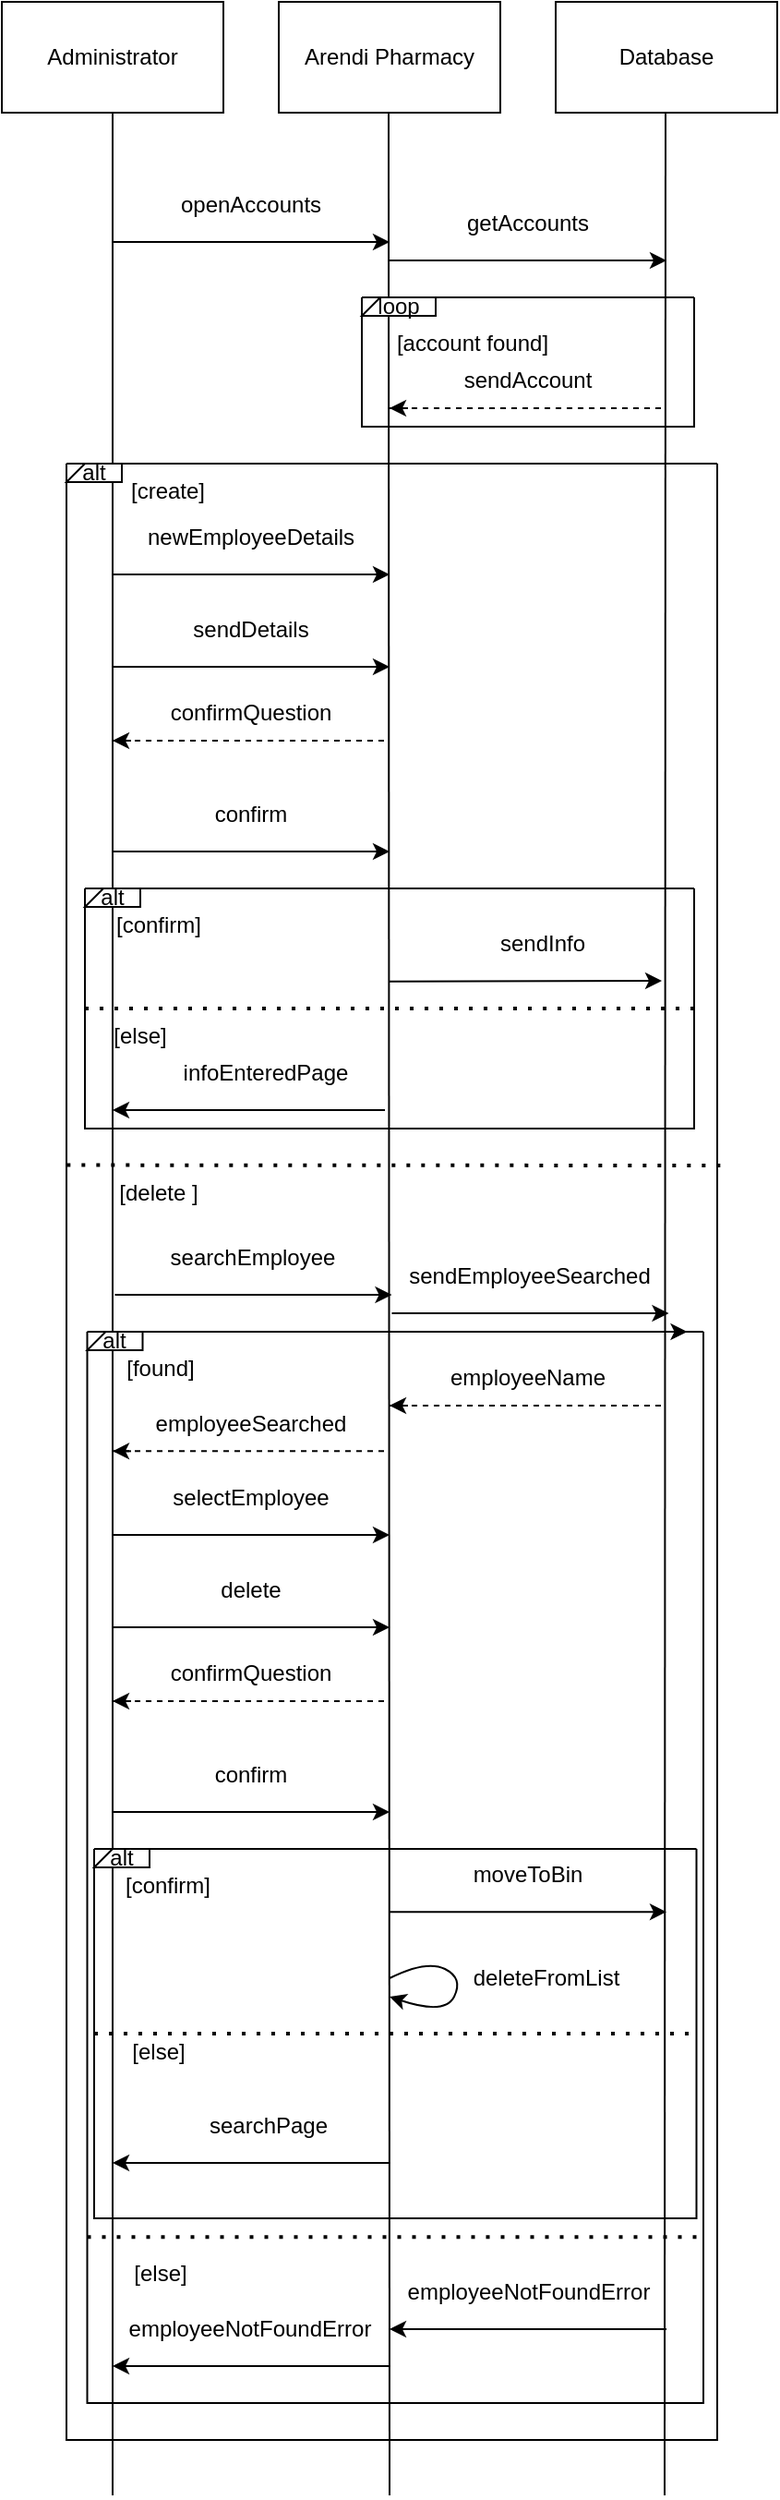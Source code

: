<mxfile version="18.1.1" type="device"><diagram id="rlIt--FUWBnBZ7xzIXau" name="Page-1"><mxGraphModel dx="1085" dy="531" grid="1" gridSize="10" guides="1" tooltips="1" connect="1" arrows="1" fold="1" page="1" pageScale="1" pageWidth="850" pageHeight="1100" math="0" shadow="0"><root><mxCell id="0"/><mxCell id="1" parent="0"/><mxCell id="byEiV3nhzOt3-809bPpo-1" value="Administrator" style="rounded=0;whiteSpace=wrap;html=1;" vertex="1" parent="1"><mxGeometry x="10" y="30" width="120" height="60" as="geometry"/></mxCell><mxCell id="byEiV3nhzOt3-809bPpo-2" value="Arendi Pharmacy" style="rounded=0;whiteSpace=wrap;html=1;" vertex="1" parent="1"><mxGeometry x="160" y="30" width="120" height="60" as="geometry"/></mxCell><mxCell id="byEiV3nhzOt3-809bPpo-3" value="Database" style="rounded=0;whiteSpace=wrap;html=1;" vertex="1" parent="1"><mxGeometry x="310" y="30" width="120" height="60" as="geometry"/></mxCell><mxCell id="byEiV3nhzOt3-809bPpo-4" value="" style="endArrow=none;html=1;rounded=0;entryX=0.5;entryY=1;entryDx=0;entryDy=0;" edge="1" parent="1" target="byEiV3nhzOt3-809bPpo-1"><mxGeometry width="50" height="50" relative="1" as="geometry"><mxPoint x="70" y="1380" as="sourcePoint"/><mxPoint x="450" y="230" as="targetPoint"/></mxGeometry></mxCell><mxCell id="byEiV3nhzOt3-809bPpo-5" value="" style="endArrow=none;html=1;rounded=0;entryX=0.5;entryY=1;entryDx=0;entryDy=0;" edge="1" parent="1"><mxGeometry width="50" height="50" relative="1" as="geometry"><mxPoint x="220" y="1380" as="sourcePoint"/><mxPoint x="219.5" y="90" as="targetPoint"/></mxGeometry></mxCell><mxCell id="byEiV3nhzOt3-809bPpo-6" value="" style="endArrow=none;html=1;rounded=0;entryX=0.5;entryY=1;entryDx=0;entryDy=0;" edge="1" parent="1"><mxGeometry width="50" height="50" relative="1" as="geometry"><mxPoint x="369" y="1380" as="sourcePoint"/><mxPoint x="369.5" y="90" as="targetPoint"/></mxGeometry></mxCell><mxCell id="byEiV3nhzOt3-809bPpo-7" value="" style="endArrow=classic;html=1;rounded=0;" edge="1" parent="1"><mxGeometry width="50" height="50" relative="1" as="geometry"><mxPoint x="70" y="160" as="sourcePoint"/><mxPoint x="220" y="160" as="targetPoint"/></mxGeometry></mxCell><mxCell id="byEiV3nhzOt3-809bPpo-9" value="openAccounts" style="text;html=1;strokeColor=none;fillColor=none;align=center;verticalAlign=middle;whiteSpace=wrap;rounded=0;" vertex="1" parent="1"><mxGeometry x="80" y="120" width="130" height="40" as="geometry"/></mxCell><mxCell id="byEiV3nhzOt3-809bPpo-11" value="" style="endArrow=classic;html=1;rounded=0;" edge="1" parent="1"><mxGeometry width="50" height="50" relative="1" as="geometry"><mxPoint x="220" y="170" as="sourcePoint"/><mxPoint x="370" y="170" as="targetPoint"/></mxGeometry></mxCell><mxCell id="byEiV3nhzOt3-809bPpo-12" value="getAccounts" style="text;html=1;strokeColor=none;fillColor=none;align=center;verticalAlign=middle;whiteSpace=wrap;rounded=0;" vertex="1" parent="1"><mxGeometry x="230" y="130" width="130" height="40" as="geometry"/></mxCell><mxCell id="byEiV3nhzOt3-809bPpo-13" value="" style="swimlane;startSize=0;" vertex="1" parent="1"><mxGeometry x="45" y="280" width="352.5" height="1070" as="geometry"><mxRectangle x="50" y="190" width="50" height="40" as="alternateBounds"/></mxGeometry></mxCell><mxCell id="byEiV3nhzOt3-809bPpo-16" value="alt" style="shape=card;whiteSpace=wrap;html=1;" vertex="1" parent="byEiV3nhzOt3-809bPpo-13"><mxGeometry width="30" height="10" as="geometry"/></mxCell><mxCell id="byEiV3nhzOt3-809bPpo-28" value="[create]" style="text;html=1;strokeColor=none;fillColor=none;align=center;verticalAlign=middle;whiteSpace=wrap;rounded=0;" vertex="1" parent="byEiV3nhzOt3-809bPpo-13"><mxGeometry width="110" height="30" as="geometry"/></mxCell><mxCell id="byEiV3nhzOt3-809bPpo-29" value="[delete ]" style="text;html=1;strokeColor=none;fillColor=none;align=center;verticalAlign=middle;whiteSpace=wrap;rounded=0;" vertex="1" parent="byEiV3nhzOt3-809bPpo-13"><mxGeometry x="-5" y="380" width="110" height="30" as="geometry"/></mxCell><mxCell id="byEiV3nhzOt3-809bPpo-67" value="" style="endArrow=classic;html=1;rounded=0;" edge="1" parent="byEiV3nhzOt3-809bPpo-13"><mxGeometry width="50" height="50" relative="1" as="geometry"><mxPoint x="25" y="60" as="sourcePoint"/><mxPoint x="175" y="60" as="targetPoint"/></mxGeometry></mxCell><mxCell id="byEiV3nhzOt3-809bPpo-68" value="newEmployeeDetails" style="text;html=1;strokeColor=none;fillColor=none;align=center;verticalAlign=middle;whiteSpace=wrap;rounded=0;" vertex="1" parent="byEiV3nhzOt3-809bPpo-13"><mxGeometry x="35" y="20" width="130" height="40" as="geometry"/></mxCell><mxCell id="byEiV3nhzOt3-809bPpo-69" value="" style="endArrow=classic;html=1;rounded=0;" edge="1" parent="byEiV3nhzOt3-809bPpo-13"><mxGeometry width="50" height="50" relative="1" as="geometry"><mxPoint x="25" y="110" as="sourcePoint"/><mxPoint x="175" y="110" as="targetPoint"/></mxGeometry></mxCell><mxCell id="byEiV3nhzOt3-809bPpo-70" value="sendDetails" style="text;html=1;strokeColor=none;fillColor=none;align=center;verticalAlign=middle;whiteSpace=wrap;rounded=0;" vertex="1" parent="byEiV3nhzOt3-809bPpo-13"><mxGeometry x="35" y="70" width="130" height="40" as="geometry"/></mxCell><mxCell id="byEiV3nhzOt3-809bPpo-73" value="confirmQuestion" style="text;html=1;strokeColor=none;fillColor=none;align=center;verticalAlign=middle;whiteSpace=wrap;rounded=0;" vertex="1" parent="byEiV3nhzOt3-809bPpo-13"><mxGeometry x="70" y="120" width="60" height="30" as="geometry"/></mxCell><mxCell id="byEiV3nhzOt3-809bPpo-74" value="" style="endArrow=none;dashed=1;html=1;rounded=0;" edge="1" parent="byEiV3nhzOt3-809bPpo-13"><mxGeometry width="50" height="50" relative="1" as="geometry"><mxPoint x="25" y="150" as="sourcePoint"/><mxPoint x="175" y="150" as="targetPoint"/></mxGeometry></mxCell><mxCell id="byEiV3nhzOt3-809bPpo-75" value="" style="endArrow=classic;html=1;rounded=0;" edge="1" parent="byEiV3nhzOt3-809bPpo-13"><mxGeometry width="50" height="50" relative="1" as="geometry"><mxPoint x="35" y="150" as="sourcePoint"/><mxPoint x="25" y="150" as="targetPoint"/></mxGeometry></mxCell><mxCell id="byEiV3nhzOt3-809bPpo-76" value="" style="endArrow=classic;html=1;rounded=0;" edge="1" parent="byEiV3nhzOt3-809bPpo-13"><mxGeometry width="50" height="50" relative="1" as="geometry"><mxPoint x="25" y="210" as="sourcePoint"/><mxPoint x="175" y="210" as="targetPoint"/></mxGeometry></mxCell><mxCell id="byEiV3nhzOt3-809bPpo-77" value="confirm" style="text;html=1;strokeColor=none;fillColor=none;align=center;verticalAlign=middle;whiteSpace=wrap;rounded=0;" vertex="1" parent="byEiV3nhzOt3-809bPpo-13"><mxGeometry x="35" y="170" width="130" height="40" as="geometry"/></mxCell><mxCell id="byEiV3nhzOt3-809bPpo-78" value="" style="swimlane;startSize=0;" vertex="1" parent="byEiV3nhzOt3-809bPpo-13"><mxGeometry x="10" y="230" width="330" height="130" as="geometry"><mxRectangle x="50" y="190" width="50" height="40" as="alternateBounds"/></mxGeometry></mxCell><mxCell id="byEiV3nhzOt3-809bPpo-79" value="alt" style="shape=card;whiteSpace=wrap;html=1;" vertex="1" parent="byEiV3nhzOt3-809bPpo-78"><mxGeometry width="30" height="10" as="geometry"/></mxCell><mxCell id="byEiV3nhzOt3-809bPpo-80" value="[confirm]" style="text;html=1;strokeColor=none;fillColor=none;align=center;verticalAlign=middle;whiteSpace=wrap;rounded=0;" vertex="1" parent="byEiV3nhzOt3-809bPpo-78"><mxGeometry x="-15" y="4.67" width="110" height="30" as="geometry"/></mxCell><mxCell id="byEiV3nhzOt3-809bPpo-81" value="[else]" style="text;html=1;strokeColor=none;fillColor=none;align=center;verticalAlign=middle;whiteSpace=wrap;rounded=0;" vertex="1" parent="byEiV3nhzOt3-809bPpo-78"><mxGeometry x="-25" y="70" width="110" height="20" as="geometry"/></mxCell><mxCell id="byEiV3nhzOt3-809bPpo-98" value="" style="endArrow=classic;html=1;rounded=0;entryX=1;entryY=1;entryDx=0;entryDy=0;" edge="1" parent="byEiV3nhzOt3-809bPpo-78" target="byEiV3nhzOt3-809bPpo-99"><mxGeometry width="50" height="50" relative="1" as="geometry"><mxPoint x="165" y="50.33" as="sourcePoint"/><mxPoint x="322.5" y="50.0" as="targetPoint"/></mxGeometry></mxCell><mxCell id="byEiV3nhzOt3-809bPpo-99" value="sendInfo" style="text;html=1;strokeColor=none;fillColor=none;align=center;verticalAlign=middle;whiteSpace=wrap;rounded=0;" vertex="1" parent="byEiV3nhzOt3-809bPpo-78"><mxGeometry x="182.5" y="10.0" width="130" height="40" as="geometry"/></mxCell><mxCell id="byEiV3nhzOt3-809bPpo-100" value="" style="endArrow=classic;html=1;rounded=0;exitX=1;exitY=1;exitDx=0;exitDy=0;" edge="1" parent="byEiV3nhzOt3-809bPpo-78" source="byEiV3nhzOt3-809bPpo-101"><mxGeometry width="50" height="50" relative="1" as="geometry"><mxPoint x="173.5" y="120" as="sourcePoint"/><mxPoint x="15" y="120" as="targetPoint"/></mxGeometry></mxCell><mxCell id="byEiV3nhzOt3-809bPpo-101" value="infoEnteredPage" style="text;html=1;strokeColor=none;fillColor=none;align=center;verticalAlign=middle;whiteSpace=wrap;rounded=0;" vertex="1" parent="byEiV3nhzOt3-809bPpo-78"><mxGeometry x="32.5" y="80" width="130" height="40" as="geometry"/></mxCell><mxCell id="byEiV3nhzOt3-809bPpo-91" value="" style="endArrow=none;dashed=1;html=1;dashPattern=1 3;strokeWidth=2;rounded=0;exitX=0;exitY=0.5;exitDx=0;exitDy=0;entryX=1;entryY=0.5;entryDx=0;entryDy=0;" edge="1" parent="byEiV3nhzOt3-809bPpo-13" source="byEiV3nhzOt3-809bPpo-78" target="byEiV3nhzOt3-809bPpo-78"><mxGeometry width="50" height="50" relative="1" as="geometry"><mxPoint x="202.5" y="340" as="sourcePoint"/><mxPoint x="252.5" y="290" as="targetPoint"/></mxGeometry></mxCell><mxCell id="byEiV3nhzOt3-809bPpo-17" value="" style="endArrow=none;dashed=1;html=1;dashPattern=1 3;strokeWidth=2;rounded=0;exitX=0.047;exitY=-0.007;exitDx=0;exitDy=0;exitPerimeter=0;" edge="1" parent="byEiV3nhzOt3-809bPpo-13" source="byEiV3nhzOt3-809bPpo-29"><mxGeometry width="50" height="50" relative="1" as="geometry"><mxPoint x="10" y="380" as="sourcePoint"/><mxPoint x="355" y="380" as="targetPoint"/></mxGeometry></mxCell><mxCell id="byEiV3nhzOt3-809bPpo-106" value="" style="endArrow=classic;html=1;rounded=0;" edge="1" parent="byEiV3nhzOt3-809bPpo-13"><mxGeometry width="50" height="50" relative="1" as="geometry"><mxPoint x="26.25" y="450" as="sourcePoint"/><mxPoint x="176.25" y="450" as="targetPoint"/></mxGeometry></mxCell><mxCell id="byEiV3nhzOt3-809bPpo-107" value="searchEmployee" style="text;html=1;strokeColor=none;fillColor=none;align=center;verticalAlign=middle;whiteSpace=wrap;rounded=0;" vertex="1" parent="byEiV3nhzOt3-809bPpo-13"><mxGeometry x="36.25" y="410" width="130" height="40" as="geometry"/></mxCell><mxCell id="byEiV3nhzOt3-809bPpo-108" value="" style="endArrow=classic;html=1;rounded=0;" edge="1" parent="byEiV3nhzOt3-809bPpo-13"><mxGeometry width="50" height="50" relative="1" as="geometry"><mxPoint x="176.25" y="460" as="sourcePoint"/><mxPoint x="326.25" y="460" as="targetPoint"/></mxGeometry></mxCell><mxCell id="byEiV3nhzOt3-809bPpo-109" value="sendEmployeeSearched" style="text;html=1;strokeColor=none;fillColor=none;align=center;verticalAlign=middle;whiteSpace=wrap;rounded=0;" vertex="1" parent="byEiV3nhzOt3-809bPpo-13"><mxGeometry x="186.25" y="420" width="130" height="40" as="geometry"/></mxCell><mxCell id="byEiV3nhzOt3-809bPpo-110" value="" style="swimlane;startSize=0;" vertex="1" parent="byEiV3nhzOt3-809bPpo-13"><mxGeometry x="11.25" y="470" width="333.75" height="580" as="geometry"><mxRectangle x="50" y="190" width="50" height="40" as="alternateBounds"/></mxGeometry></mxCell><mxCell id="byEiV3nhzOt3-809bPpo-111" value="alt" style="shape=card;whiteSpace=wrap;html=1;" vertex="1" parent="byEiV3nhzOt3-809bPpo-110"><mxGeometry width="30" height="10" as="geometry"/></mxCell><mxCell id="byEiV3nhzOt3-809bPpo-112" value="[found]" style="text;html=1;strokeColor=none;fillColor=none;align=center;verticalAlign=middle;whiteSpace=wrap;rounded=0;" vertex="1" parent="byEiV3nhzOt3-809bPpo-110"><mxGeometry x="-15" y="4.67" width="110" height="30" as="geometry"/></mxCell><mxCell id="byEiV3nhzOt3-809bPpo-113" value="[else]" style="text;html=1;strokeColor=none;fillColor=none;align=center;verticalAlign=middle;whiteSpace=wrap;rounded=0;" vertex="1" parent="byEiV3nhzOt3-809bPpo-110"><mxGeometry x="-15" y="500" width="110" height="20" as="geometry"/></mxCell><mxCell id="byEiV3nhzOt3-809bPpo-119" value="employeeName" style="text;html=1;strokeColor=none;fillColor=none;align=center;verticalAlign=middle;whiteSpace=wrap;rounded=0;" vertex="1" parent="byEiV3nhzOt3-809bPpo-110"><mxGeometry x="208.75" y="10.0" width="60" height="30" as="geometry"/></mxCell><mxCell id="byEiV3nhzOt3-809bPpo-120" value="" style="endArrow=none;dashed=1;html=1;rounded=0;" edge="1" parent="byEiV3nhzOt3-809bPpo-110"><mxGeometry width="50" height="50" relative="1" as="geometry"><mxPoint x="163.75" y="40.0" as="sourcePoint"/><mxPoint x="313.75" y="40.0" as="targetPoint"/></mxGeometry></mxCell><mxCell id="byEiV3nhzOt3-809bPpo-121" value="" style="endArrow=classic;html=1;rounded=0;" edge="1" parent="byEiV3nhzOt3-809bPpo-110"><mxGeometry width="50" height="50" relative="1" as="geometry"><mxPoint x="173.75" y="40.0" as="sourcePoint"/><mxPoint x="163.75" y="40.0" as="targetPoint"/></mxGeometry></mxCell><mxCell id="byEiV3nhzOt3-809bPpo-122" value="employeeSearched" style="text;html=1;strokeColor=none;fillColor=none;align=center;verticalAlign=middle;whiteSpace=wrap;rounded=0;" vertex="1" parent="byEiV3nhzOt3-809bPpo-110"><mxGeometry x="58.75" y="34.67" width="60" height="30" as="geometry"/></mxCell><mxCell id="byEiV3nhzOt3-809bPpo-123" value="" style="endArrow=none;dashed=1;html=1;rounded=0;" edge="1" parent="byEiV3nhzOt3-809bPpo-110"><mxGeometry width="50" height="50" relative="1" as="geometry"><mxPoint x="13.75" y="64.67" as="sourcePoint"/><mxPoint x="163.75" y="64.67" as="targetPoint"/></mxGeometry></mxCell><mxCell id="byEiV3nhzOt3-809bPpo-124" value="" style="endArrow=classic;html=1;rounded=0;" edge="1" parent="byEiV3nhzOt3-809bPpo-110"><mxGeometry width="50" height="50" relative="1" as="geometry"><mxPoint x="23.75" y="64.67" as="sourcePoint"/><mxPoint x="13.75" y="64.67" as="targetPoint"/></mxGeometry></mxCell><mxCell id="byEiV3nhzOt3-809bPpo-127" value="" style="endArrow=classic;html=1;rounded=0;" edge="1" parent="byEiV3nhzOt3-809bPpo-110"><mxGeometry width="50" height="50" relative="1" as="geometry"><mxPoint x="13.75" y="110" as="sourcePoint"/><mxPoint x="163.75" y="110" as="targetPoint"/></mxGeometry></mxCell><mxCell id="byEiV3nhzOt3-809bPpo-128" value="selectEmployee" style="text;html=1;strokeColor=none;fillColor=none;align=center;verticalAlign=middle;whiteSpace=wrap;rounded=0;" vertex="1" parent="byEiV3nhzOt3-809bPpo-110"><mxGeometry x="23.75" y="70" width="130" height="40" as="geometry"/></mxCell><mxCell id="byEiV3nhzOt3-809bPpo-129" value="" style="endArrow=classic;html=1;rounded=0;" edge="1" parent="byEiV3nhzOt3-809bPpo-110"><mxGeometry width="50" height="50" relative="1" as="geometry"><mxPoint x="13.75" y="160" as="sourcePoint"/><mxPoint x="163.75" y="160" as="targetPoint"/></mxGeometry></mxCell><mxCell id="byEiV3nhzOt3-809bPpo-130" value="delete" style="text;html=1;strokeColor=none;fillColor=none;align=center;verticalAlign=middle;whiteSpace=wrap;rounded=0;" vertex="1" parent="byEiV3nhzOt3-809bPpo-110"><mxGeometry x="23.75" y="120" width="130" height="40" as="geometry"/></mxCell><mxCell id="byEiV3nhzOt3-809bPpo-131" value="confirmQuestion" style="text;html=1;strokeColor=none;fillColor=none;align=center;verticalAlign=middle;whiteSpace=wrap;rounded=0;" vertex="1" parent="byEiV3nhzOt3-809bPpo-110"><mxGeometry x="58.75" y="170" width="60" height="30" as="geometry"/></mxCell><mxCell id="byEiV3nhzOt3-809bPpo-132" value="" style="endArrow=none;dashed=1;html=1;rounded=0;" edge="1" parent="byEiV3nhzOt3-809bPpo-110"><mxGeometry width="50" height="50" relative="1" as="geometry"><mxPoint x="13.75" y="200" as="sourcePoint"/><mxPoint x="163.75" y="200" as="targetPoint"/></mxGeometry></mxCell><mxCell id="byEiV3nhzOt3-809bPpo-133" value="" style="endArrow=classic;html=1;rounded=0;" edge="1" parent="byEiV3nhzOt3-809bPpo-110"><mxGeometry width="50" height="50" relative="1" as="geometry"><mxPoint x="23.75" y="200" as="sourcePoint"/><mxPoint x="13.75" y="200" as="targetPoint"/></mxGeometry></mxCell><mxCell id="byEiV3nhzOt3-809bPpo-134" value="" style="endArrow=classic;html=1;rounded=0;" edge="1" parent="byEiV3nhzOt3-809bPpo-110"><mxGeometry width="50" height="50" relative="1" as="geometry"><mxPoint x="13.75" y="260" as="sourcePoint"/><mxPoint x="163.75" y="260" as="targetPoint"/></mxGeometry></mxCell><mxCell id="byEiV3nhzOt3-809bPpo-135" value="confirm" style="text;html=1;strokeColor=none;fillColor=none;align=center;verticalAlign=middle;whiteSpace=wrap;rounded=0;" vertex="1" parent="byEiV3nhzOt3-809bPpo-110"><mxGeometry x="23.75" y="220" width="130" height="40" as="geometry"/></mxCell><mxCell id="byEiV3nhzOt3-809bPpo-196" value="" style="swimlane;startSize=0;" vertex="1" parent="byEiV3nhzOt3-809bPpo-110"><mxGeometry x="3.75" y="280" width="326.25" height="200" as="geometry"><mxRectangle x="50" y="190" width="50" height="40" as="alternateBounds"/></mxGeometry></mxCell><mxCell id="byEiV3nhzOt3-809bPpo-197" value="alt" style="shape=card;whiteSpace=wrap;html=1;" vertex="1" parent="byEiV3nhzOt3-809bPpo-196"><mxGeometry width="30" height="10" as="geometry"/></mxCell><mxCell id="byEiV3nhzOt3-809bPpo-198" value="[confirm]" style="text;html=1;strokeColor=none;fillColor=none;align=center;verticalAlign=middle;whiteSpace=wrap;rounded=0;" vertex="1" parent="byEiV3nhzOt3-809bPpo-196"><mxGeometry x="-15" y="4.67" width="110" height="30" as="geometry"/></mxCell><mxCell id="byEiV3nhzOt3-809bPpo-199" value="[else]" style="text;html=1;strokeColor=none;fillColor=none;align=center;verticalAlign=middle;whiteSpace=wrap;rounded=0;" vertex="1" parent="byEiV3nhzOt3-809bPpo-196"><mxGeometry x="-20" y="100" width="110" height="20" as="geometry"/></mxCell><mxCell id="byEiV3nhzOt3-809bPpo-203" value="" style="endArrow=classic;html=1;rounded=0;" edge="1" parent="byEiV3nhzOt3-809bPpo-196"><mxGeometry width="50" height="50" relative="1" as="geometry"><mxPoint x="160.0" y="34.1" as="sourcePoint"/><mxPoint x="310.0" y="34.1" as="targetPoint"/></mxGeometry></mxCell><mxCell id="byEiV3nhzOt3-809bPpo-204" value="moveToBin" style="text;html=1;strokeColor=none;fillColor=none;align=center;verticalAlign=middle;whiteSpace=wrap;rounded=0;" vertex="1" parent="byEiV3nhzOt3-809bPpo-196"><mxGeometry x="170" y="-5.9" width="130" height="40" as="geometry"/></mxCell><mxCell id="byEiV3nhzOt3-809bPpo-209" value="" style="curved=1;endArrow=classic;html=1;rounded=0;" edge="1" parent="byEiV3nhzOt3-809bPpo-196"><mxGeometry width="50" height="50" relative="1" as="geometry"><mxPoint x="160" y="70" as="sourcePoint"/><mxPoint x="160" y="80" as="targetPoint"/><Array as="points"><mxPoint x="180" y="60"/><mxPoint x="200" y="70"/><mxPoint x="190" y="90"/></Array></mxGeometry></mxCell><mxCell id="byEiV3nhzOt3-809bPpo-210" value="deleteFromList" style="text;html=1;strokeColor=none;fillColor=none;align=center;verticalAlign=middle;whiteSpace=wrap;rounded=0;" vertex="1" parent="byEiV3nhzOt3-809bPpo-196"><mxGeometry x="180" y="50" width="130" height="40" as="geometry"/></mxCell><mxCell id="byEiV3nhzOt3-809bPpo-213" value="" style="endArrow=classic;html=1;rounded=0;exitX=1;exitY=1;exitDx=0;exitDy=0;" edge="1" parent="byEiV3nhzOt3-809bPpo-196" source="byEiV3nhzOt3-809bPpo-214"><mxGeometry width="50" height="50" relative="1" as="geometry"><mxPoint x="113.5" y="-340" as="sourcePoint"/><mxPoint x="10" y="170" as="targetPoint"/></mxGeometry></mxCell><mxCell id="byEiV3nhzOt3-809bPpo-214" value="searchPage" style="text;html=1;strokeColor=none;fillColor=none;align=center;verticalAlign=middle;whiteSpace=wrap;rounded=0;" vertex="1" parent="byEiV3nhzOt3-809bPpo-196"><mxGeometry x="27.5" y="130" width="132.5" height="40" as="geometry"/></mxCell><mxCell id="byEiV3nhzOt3-809bPpo-200" value="" style="endArrow=none;dashed=1;html=1;dashPattern=1 3;strokeWidth=2;rounded=0;exitX=0;exitY=0.5;exitDx=0;exitDy=0;entryX=1;entryY=0.5;entryDx=0;entryDy=0;" edge="1" parent="byEiV3nhzOt3-809bPpo-110" source="byEiV3nhzOt3-809bPpo-196" target="byEiV3nhzOt3-809bPpo-196"><mxGeometry width="50" height="50" relative="1" as="geometry"><mxPoint x="151.25" y="110" as="sourcePoint"/><mxPoint x="201.25" y="60" as="targetPoint"/></mxGeometry></mxCell><mxCell id="byEiV3nhzOt3-809bPpo-216" value="" style="endArrow=classic;html=1;rounded=0;" edge="1" parent="byEiV3nhzOt3-809bPpo-110"><mxGeometry width="50" height="50" relative="1" as="geometry"><mxPoint x="313.75" y="540" as="sourcePoint"/><mxPoint x="163.75" y="540" as="targetPoint"/></mxGeometry></mxCell><mxCell id="byEiV3nhzOt3-809bPpo-217" value="employeeNotFoundError" style="text;html=1;strokeColor=none;fillColor=none;align=center;verticalAlign=middle;whiteSpace=wrap;rounded=0;" vertex="1" parent="byEiV3nhzOt3-809bPpo-110"><mxGeometry x="172.5" y="500" width="132.5" height="40" as="geometry"/></mxCell><mxCell id="byEiV3nhzOt3-809bPpo-219" value="" style="endArrow=classic;html=1;rounded=0;" edge="1" parent="byEiV3nhzOt3-809bPpo-110"><mxGeometry width="50" height="50" relative="1" as="geometry"><mxPoint x="163.75" y="560" as="sourcePoint"/><mxPoint x="13.75" y="560" as="targetPoint"/></mxGeometry></mxCell><mxCell id="byEiV3nhzOt3-809bPpo-220" value="employeeNotFoundError" style="text;html=1;strokeColor=none;fillColor=none;align=center;verticalAlign=middle;whiteSpace=wrap;rounded=0;" vertex="1" parent="byEiV3nhzOt3-809bPpo-110"><mxGeometry x="21.25" y="520" width="132.5" height="40" as="geometry"/></mxCell><mxCell id="byEiV3nhzOt3-809bPpo-118" value="" style="endArrow=none;dashed=1;html=1;dashPattern=1 3;strokeWidth=2;rounded=0;entryX=1;entryY=0.845;entryDx=0;entryDy=0;entryPerimeter=0;exitX=0;exitY=0.845;exitDx=0;exitDy=0;exitPerimeter=0;" edge="1" parent="byEiV3nhzOt3-809bPpo-13" source="byEiV3nhzOt3-809bPpo-110" target="byEiV3nhzOt3-809bPpo-110"><mxGeometry width="50" height="50" relative="1" as="geometry"><mxPoint x="15" y="960" as="sourcePoint"/><mxPoint x="345" y="760" as="targetPoint"/></mxGeometry></mxCell><mxCell id="byEiV3nhzOt3-809bPpo-46" value="" style="swimlane;startSize=0;" vertex="1" parent="1"><mxGeometry x="205" y="190" width="180" height="70" as="geometry"><mxRectangle x="50" y="190" width="50" height="40" as="alternateBounds"/></mxGeometry></mxCell><mxCell id="byEiV3nhzOt3-809bPpo-47" value="loop" style="shape=card;whiteSpace=wrap;html=1;" vertex="1" parent="byEiV3nhzOt3-809bPpo-46"><mxGeometry width="40" height="10" as="geometry"/></mxCell><mxCell id="byEiV3nhzOt3-809bPpo-56" value="[account found]" style="text;html=1;strokeColor=none;fillColor=none;align=center;verticalAlign=middle;whiteSpace=wrap;rounded=0;" vertex="1" parent="byEiV3nhzOt3-809bPpo-46"><mxGeometry x="5" y="10" width="110" height="30" as="geometry"/></mxCell><mxCell id="byEiV3nhzOt3-809bPpo-64" value="sendAccount" style="text;html=1;strokeColor=none;fillColor=none;align=center;verticalAlign=middle;whiteSpace=wrap;rounded=0;" vertex="1" parent="byEiV3nhzOt3-809bPpo-46"><mxGeometry x="60" y="30" width="60" height="30" as="geometry"/></mxCell><mxCell id="byEiV3nhzOt3-809bPpo-65" value="" style="endArrow=none;dashed=1;html=1;rounded=0;" edge="1" parent="byEiV3nhzOt3-809bPpo-46"><mxGeometry width="50" height="50" relative="1" as="geometry"><mxPoint x="15" y="60" as="sourcePoint"/><mxPoint x="165" y="60" as="targetPoint"/></mxGeometry></mxCell><mxCell id="byEiV3nhzOt3-809bPpo-66" value="" style="endArrow=classic;html=1;rounded=0;" edge="1" parent="byEiV3nhzOt3-809bPpo-46"><mxGeometry width="50" height="50" relative="1" as="geometry"><mxPoint x="25" y="60" as="sourcePoint"/><mxPoint x="15" y="60" as="targetPoint"/></mxGeometry></mxCell><mxCell id="byEiV3nhzOt3-809bPpo-201" value="" style="endArrow=classic;html=1;rounded=0;" edge="1" parent="1"><mxGeometry width="50" height="50" relative="1" as="geometry"><mxPoint x="231.25" y="750" as="sourcePoint"/><mxPoint x="381.25" y="750" as="targetPoint"/></mxGeometry></mxCell></root></mxGraphModel></diagram></mxfile>